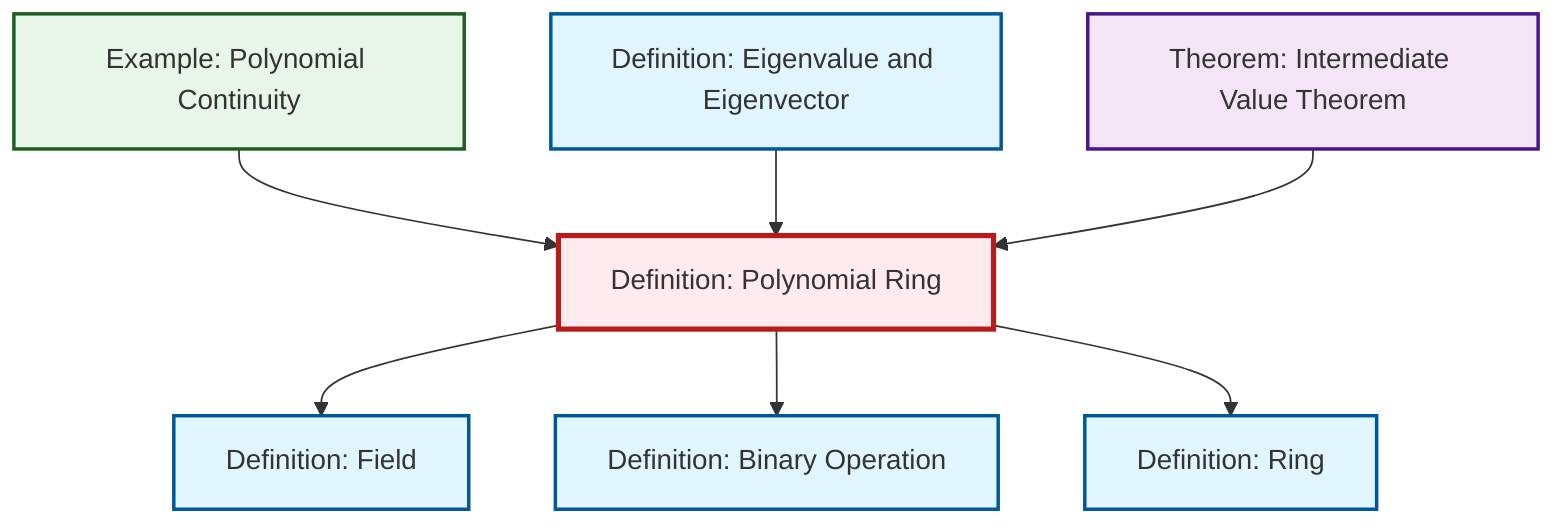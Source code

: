 graph TD
    classDef definition fill:#e1f5fe,stroke:#01579b,stroke-width:2px
    classDef theorem fill:#f3e5f5,stroke:#4a148c,stroke-width:2px
    classDef axiom fill:#fff3e0,stroke:#e65100,stroke-width:2px
    classDef example fill:#e8f5e9,stroke:#1b5e20,stroke-width:2px
    classDef current fill:#ffebee,stroke:#b71c1c,stroke-width:3px
    def-ring["Definition: Ring"]:::definition
    def-polynomial-ring["Definition: Polynomial Ring"]:::definition
    def-field["Definition: Field"]:::definition
    def-binary-operation["Definition: Binary Operation"]:::definition
    ex-polynomial-continuity["Example: Polynomial Continuity"]:::example
    thm-intermediate-value["Theorem: Intermediate Value Theorem"]:::theorem
    def-eigenvalue-eigenvector["Definition: Eigenvalue and Eigenvector"]:::definition
    ex-polynomial-continuity --> def-polynomial-ring
    def-polynomial-ring --> def-field
    def-eigenvalue-eigenvector --> def-polynomial-ring
    thm-intermediate-value --> def-polynomial-ring
    def-polynomial-ring --> def-binary-operation
    def-polynomial-ring --> def-ring
    class def-polynomial-ring current